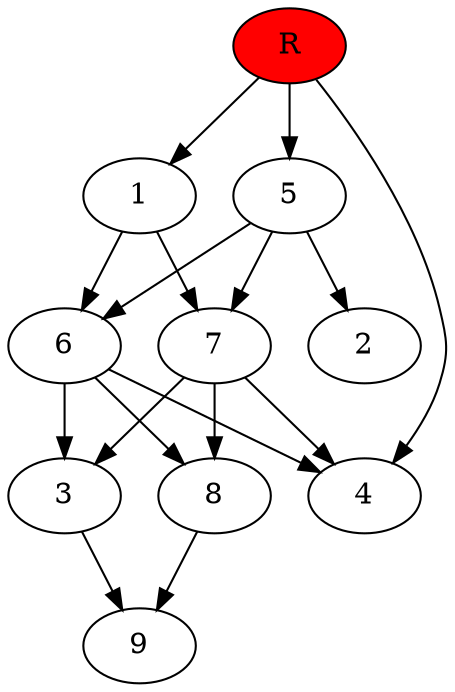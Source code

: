 digraph prb38647 {
	1
	2
	3
	4
	5
	6
	7
	8
	R [fillcolor="#ff0000" style=filled]
	1 -> 6
	1 -> 7
	3 -> 9
	5 -> 2
	5 -> 6
	5 -> 7
	6 -> 3
	6 -> 4
	6 -> 8
	7 -> 3
	7 -> 4
	7 -> 8
	8 -> 9
	R -> 1
	R -> 4
	R -> 5
}
